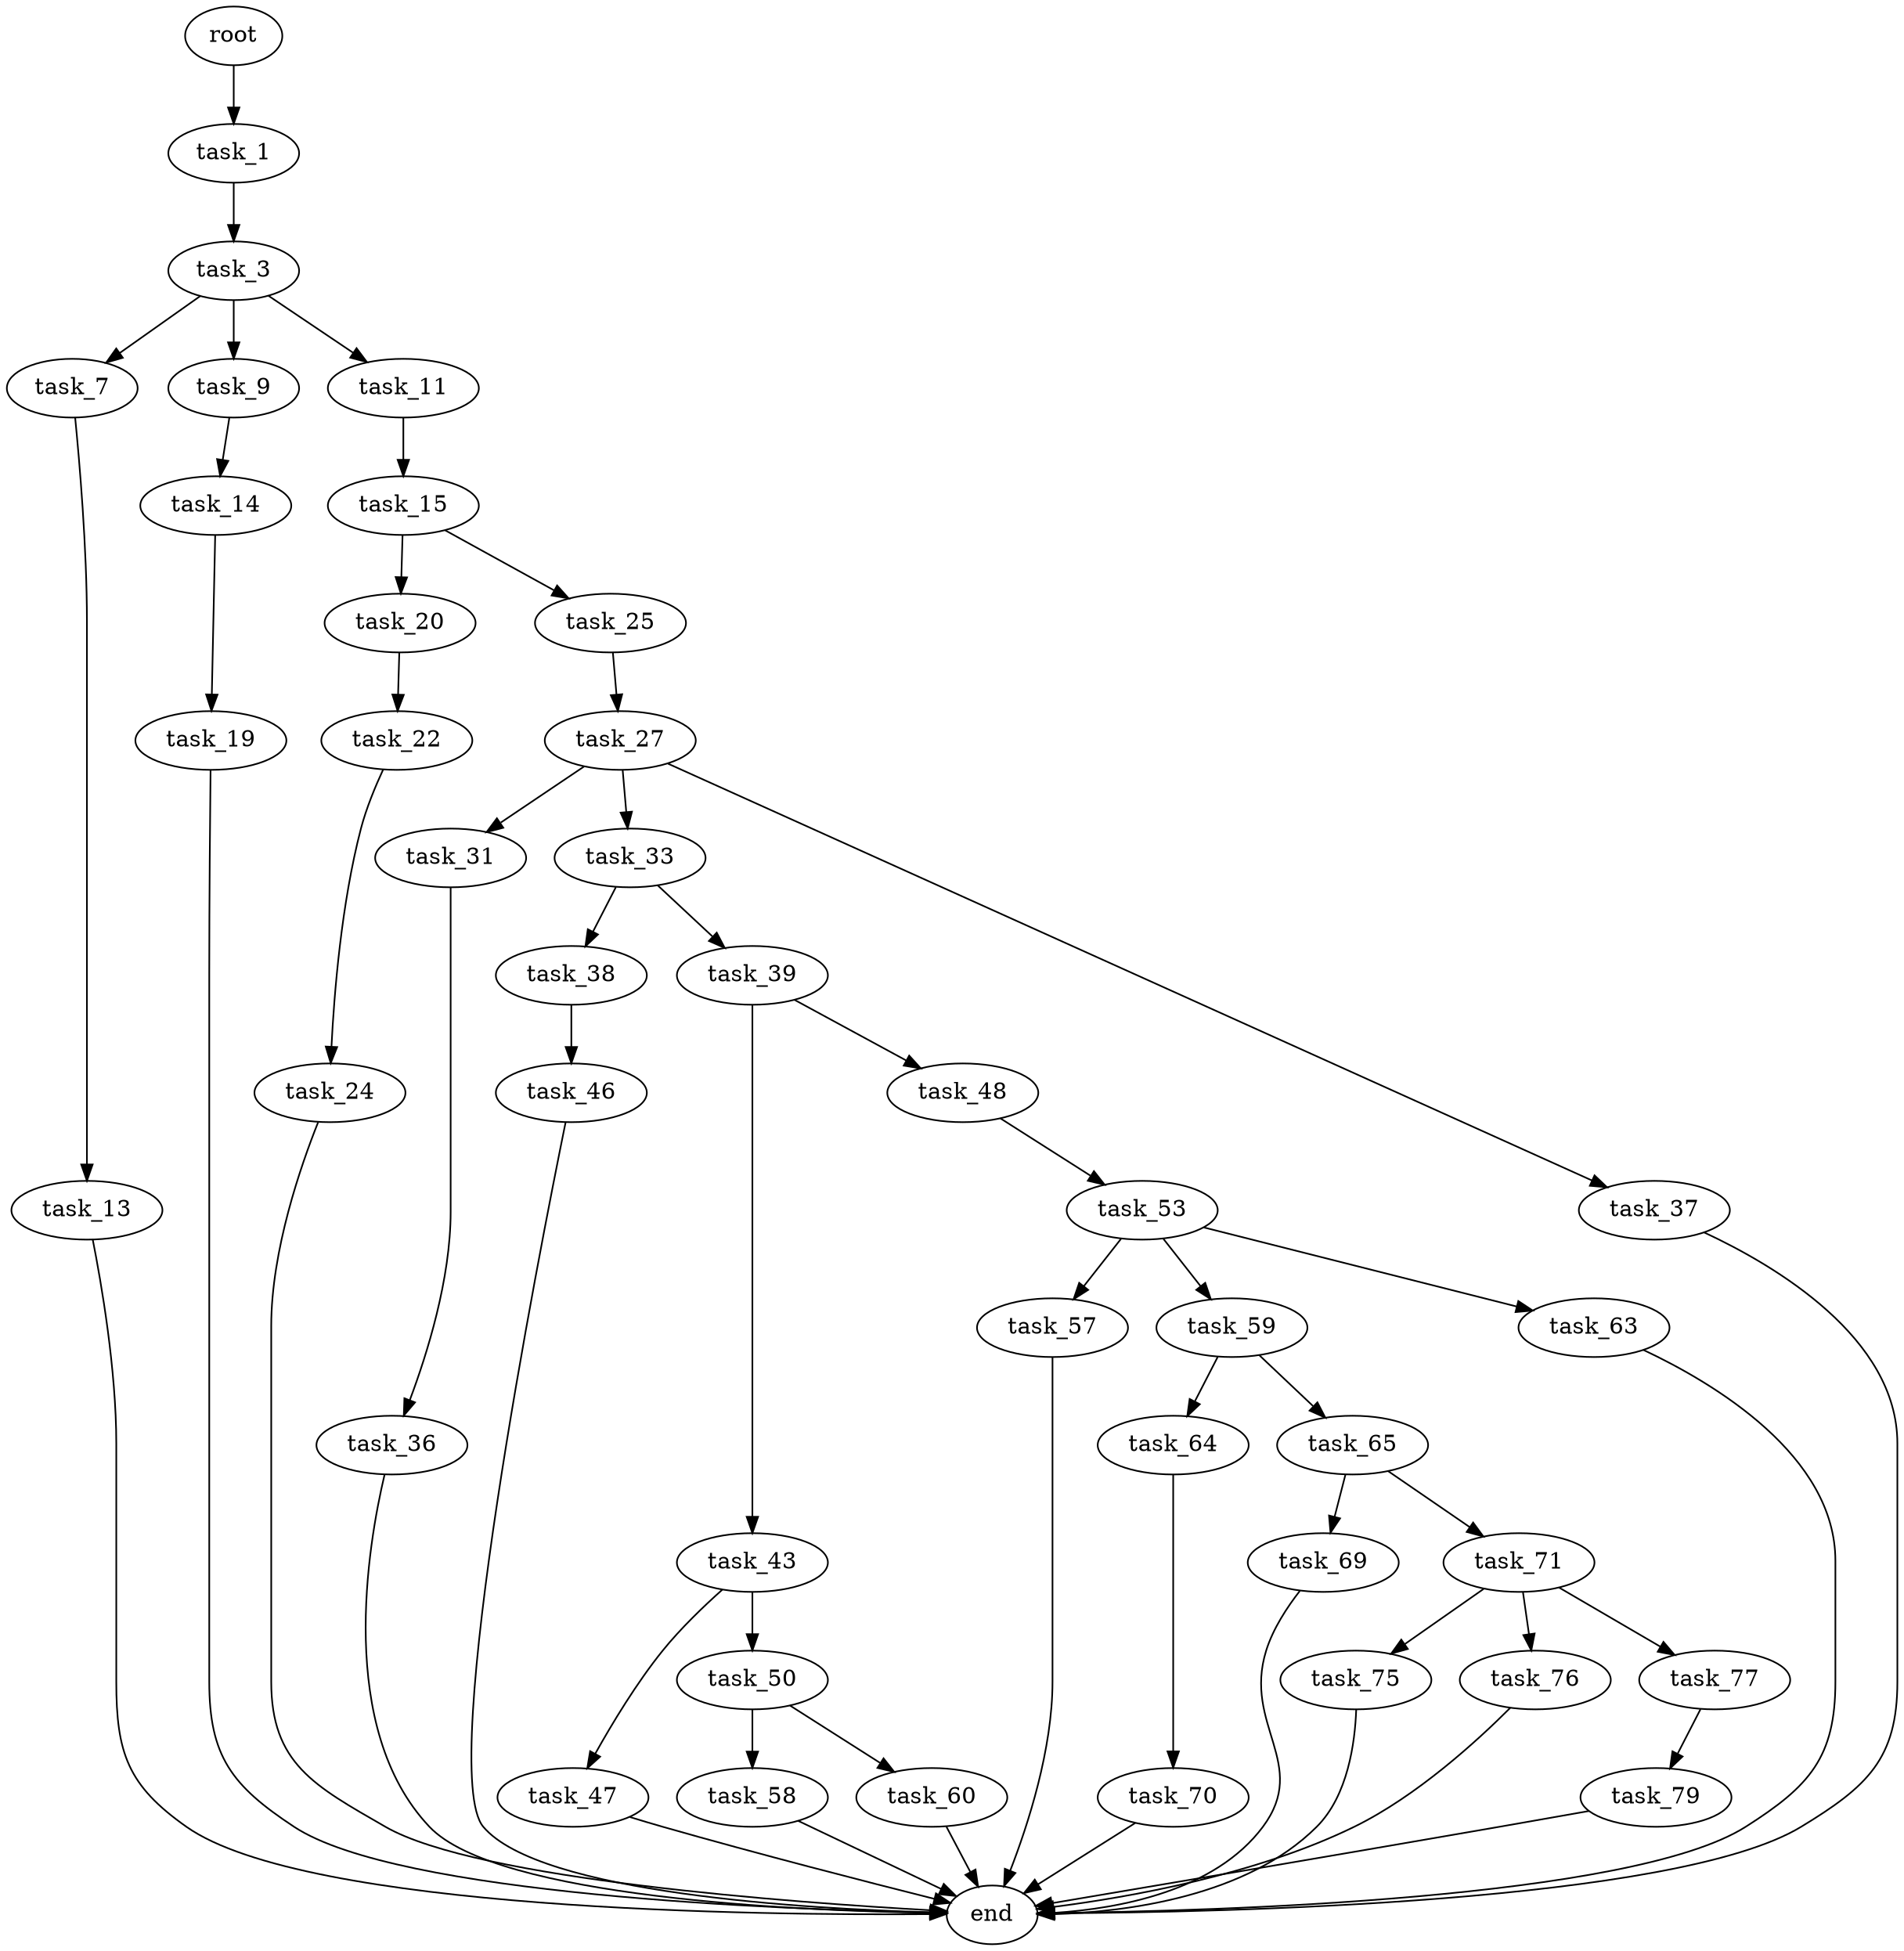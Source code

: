 digraph G {
  root [size="0.000000"];
  task_1 [size="1239418335.000000"];
  task_3 [size="447599926950.000000"];
  task_7 [size="782757789696.000000"];
  task_9 [size="88366703865.000000"];
  task_11 [size="68719476736.000000"];
  task_13 [size="1749358538.000000"];
  task_14 [size="8514731569.000000"];
  task_15 [size="21120611079.000000"];
  task_19 [size="16609515994.000000"];
  task_20 [size="3630912692.000000"];
  task_22 [size="782757789696.000000"];
  task_24 [size="134217728000.000000"];
  task_25 [size="15992157012.000000"];
  task_27 [size="88838913149.000000"];
  task_31 [size="16979218574.000000"];
  task_33 [size="38840115649.000000"];
  task_36 [size="47454699080.000000"];
  task_37 [size="201245670633.000000"];
  task_38 [size="1073741824000.000000"];
  task_39 [size="68719476736.000000"];
  task_43 [size="1320677810.000000"];
  task_46 [size="549755813888.000000"];
  task_47 [size="15729071394.000000"];
  task_48 [size="741630637.000000"];
  task_50 [size="3652920744.000000"];
  task_53 [size="13208475695.000000"];
  task_57 [size="15188263956.000000"];
  task_58 [size="28991029248.000000"];
  task_59 [size="47009326478.000000"];
  task_60 [size="1042572713273.000000"];
  task_63 [size="49054905620.000000"];
  task_64 [size="895019726.000000"];
  task_65 [size="1073741824000.000000"];
  task_69 [size="10536611804.000000"];
  task_70 [size="8589934592.000000"];
  task_71 [size="231928233984.000000"];
  task_75 [size="322162115429.000000"];
  task_76 [size="1073741824000.000000"];
  task_77 [size="28991029248.000000"];
  task_79 [size="261824387557.000000"];
  end [size="0.000000"];

  root -> task_1 [size="1.000000"];
  task_1 -> task_3 [size="33554432.000000"];
  task_3 -> task_7 [size="679477248.000000"];
  task_3 -> task_9 [size="679477248.000000"];
  task_3 -> task_11 [size="679477248.000000"];
  task_7 -> task_13 [size="679477248.000000"];
  task_9 -> task_14 [size="301989888.000000"];
  task_11 -> task_15 [size="134217728.000000"];
  task_13 -> end [size="1.000000"];
  task_14 -> task_19 [size="209715200.000000"];
  task_15 -> task_20 [size="411041792.000000"];
  task_15 -> task_25 [size="411041792.000000"];
  task_19 -> end [size="1.000000"];
  task_20 -> task_22 [size="134217728.000000"];
  task_22 -> task_24 [size="679477248.000000"];
  task_24 -> end [size="1.000000"];
  task_25 -> task_27 [size="301989888.000000"];
  task_27 -> task_31 [size="75497472.000000"];
  task_27 -> task_33 [size="75497472.000000"];
  task_27 -> task_37 [size="75497472.000000"];
  task_31 -> task_36 [size="411041792.000000"];
  task_33 -> task_38 [size="838860800.000000"];
  task_33 -> task_39 [size="838860800.000000"];
  task_36 -> end [size="1.000000"];
  task_37 -> end [size="1.000000"];
  task_38 -> task_46 [size="838860800.000000"];
  task_39 -> task_43 [size="134217728.000000"];
  task_39 -> task_48 [size="134217728.000000"];
  task_43 -> task_47 [size="33554432.000000"];
  task_43 -> task_50 [size="33554432.000000"];
  task_46 -> end [size="1.000000"];
  task_47 -> end [size="1.000000"];
  task_48 -> task_53 [size="33554432.000000"];
  task_50 -> task_58 [size="75497472.000000"];
  task_50 -> task_60 [size="75497472.000000"];
  task_53 -> task_57 [size="209715200.000000"];
  task_53 -> task_59 [size="209715200.000000"];
  task_53 -> task_63 [size="209715200.000000"];
  task_57 -> end [size="1.000000"];
  task_58 -> end [size="1.000000"];
  task_59 -> task_64 [size="33554432.000000"];
  task_59 -> task_65 [size="33554432.000000"];
  task_60 -> end [size="1.000000"];
  task_63 -> end [size="1.000000"];
  task_64 -> task_70 [size="75497472.000000"];
  task_65 -> task_69 [size="838860800.000000"];
  task_65 -> task_71 [size="838860800.000000"];
  task_69 -> end [size="1.000000"];
  task_70 -> end [size="1.000000"];
  task_71 -> task_75 [size="301989888.000000"];
  task_71 -> task_76 [size="301989888.000000"];
  task_71 -> task_77 [size="301989888.000000"];
  task_75 -> end [size="1.000000"];
  task_76 -> end [size="1.000000"];
  task_77 -> task_79 [size="75497472.000000"];
  task_79 -> end [size="1.000000"];
}
